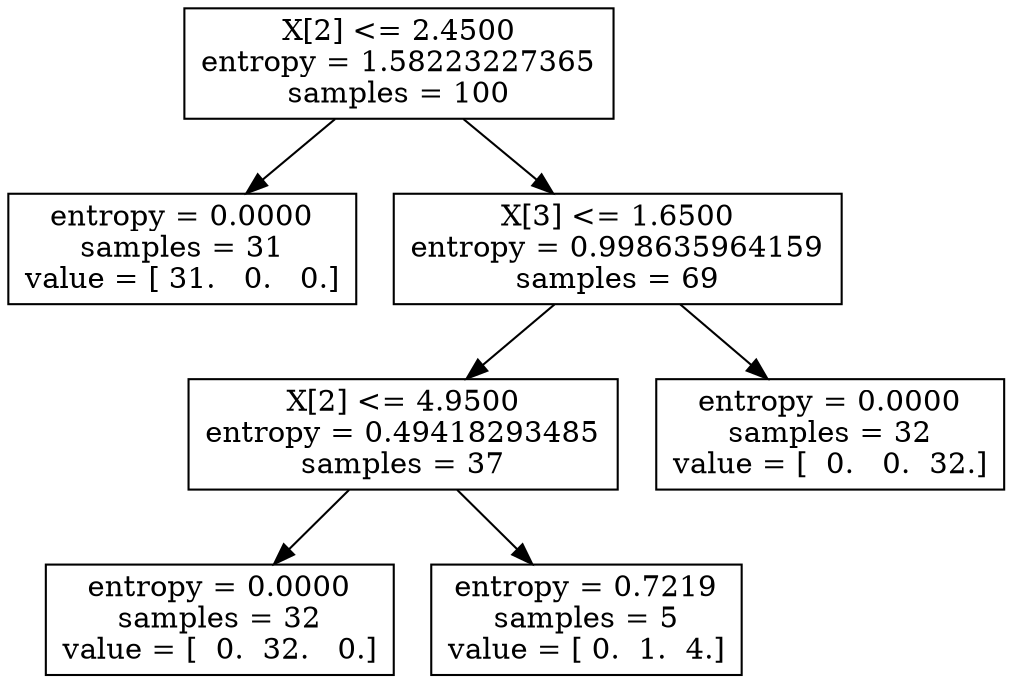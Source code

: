 digraph Tree {
0 [label="X[2] <= 2.4500\nentropy = 1.58223227365\nsamples = 100", shape="box"] ;
1 [label="entropy = 0.0000\nsamples = 31\nvalue = [ 31.   0.   0.]", shape="box"] ;
0 -> 1 ;
2 [label="X[3] <= 1.6500\nentropy = 0.998635964159\nsamples = 69", shape="box"] ;
0 -> 2 ;
3 [label="X[2] <= 4.9500\nentropy = 0.49418293485\nsamples = 37", shape="box"] ;
2 -> 3 ;
4 [label="entropy = 0.0000\nsamples = 32\nvalue = [  0.  32.   0.]", shape="box"] ;
3 -> 4 ;
5 [label="entropy = 0.7219\nsamples = 5\nvalue = [ 0.  1.  4.]", shape="box"] ;
3 -> 5 ;
6 [label="entropy = 0.0000\nsamples = 32\nvalue = [  0.   0.  32.]", shape="box"] ;
2 -> 6 ;
}